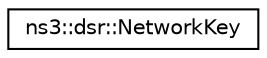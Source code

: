 digraph "Graphical Class Hierarchy"
{
 // LATEX_PDF_SIZE
  edge [fontname="Helvetica",fontsize="10",labelfontname="Helvetica",labelfontsize="10"];
  node [fontname="Helvetica",fontsize="10",shape=record];
  rankdir="LR";
  Node0 [label="ns3::dsr::NetworkKey",height=0.2,width=0.4,color="black", fillcolor="white", style="filled",URL="$structns3_1_1dsr_1_1_network_key.html",tooltip="NetworkKey structure."];
}

